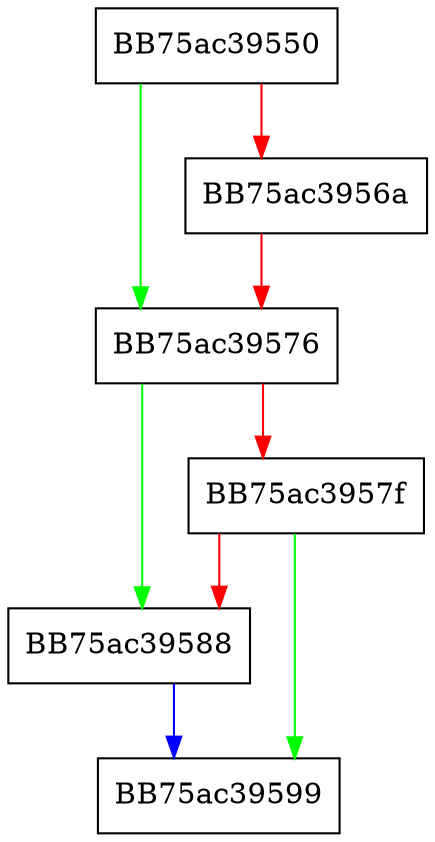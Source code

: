 digraph CloseFile {
  node [shape="box"];
  graph [splines=ortho];
  BB75ac39550 -> BB75ac39576 [color="green"];
  BB75ac39550 -> BB75ac3956a [color="red"];
  BB75ac3956a -> BB75ac39576 [color="red"];
  BB75ac39576 -> BB75ac39588 [color="green"];
  BB75ac39576 -> BB75ac3957f [color="red"];
  BB75ac3957f -> BB75ac39599 [color="green"];
  BB75ac3957f -> BB75ac39588 [color="red"];
  BB75ac39588 -> BB75ac39599 [color="blue"];
}